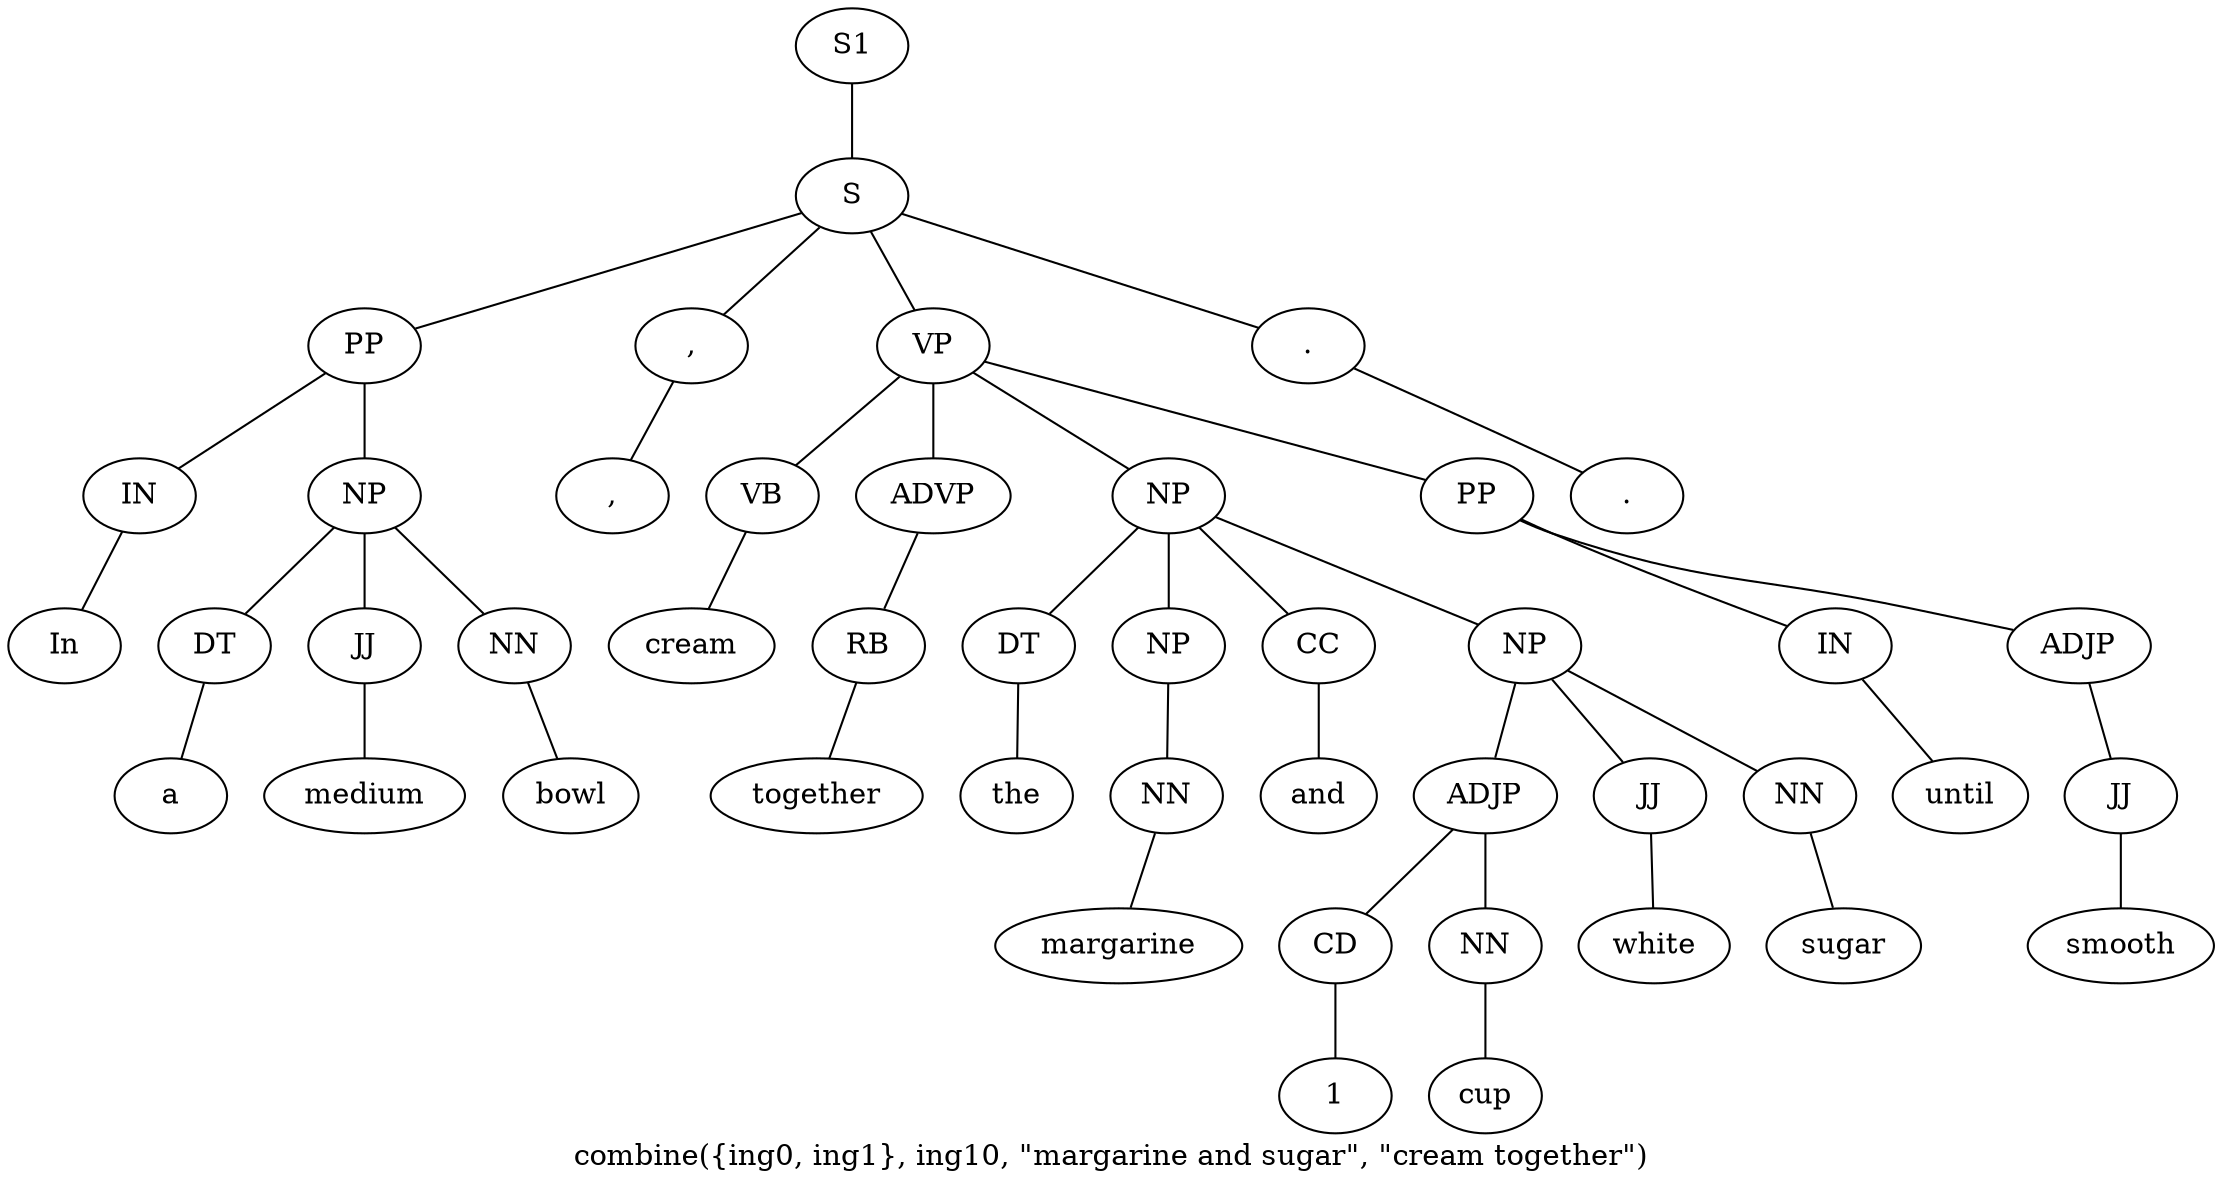 graph SyntaxGraph {
	label = "combine({ing0, ing1}, ing10, \"margarine and sugar\", \"cream together\")";
	Node0 [label="S1"];
	Node1 [label="S"];
	Node2 [label="PP"];
	Node3 [label="IN"];
	Node4 [label="In"];
	Node5 [label="NP"];
	Node6 [label="DT"];
	Node7 [label="a"];
	Node8 [label="JJ"];
	Node9 [label="medium"];
	Node10 [label="NN"];
	Node11 [label="bowl"];
	Node12 [label=","];
	Node13 [label=","];
	Node14 [label="VP"];
	Node15 [label="VB"];
	Node16 [label="cream"];
	Node17 [label="ADVP"];
	Node18 [label="RB"];
	Node19 [label="together"];
	Node20 [label="NP"];
	Node21 [label="DT"];
	Node22 [label="the"];
	Node23 [label="NP"];
	Node24 [label="NN"];
	Node25 [label="margarine"];
	Node26 [label="CC"];
	Node27 [label="and"];
	Node28 [label="NP"];
	Node29 [label="ADJP"];
	Node30 [label="CD"];
	Node31 [label="1"];
	Node32 [label="NN"];
	Node33 [label="cup"];
	Node34 [label="JJ"];
	Node35 [label="white"];
	Node36 [label="NN"];
	Node37 [label="sugar"];
	Node38 [label="PP"];
	Node39 [label="IN"];
	Node40 [label="until"];
	Node41 [label="ADJP"];
	Node42 [label="JJ"];
	Node43 [label="smooth"];
	Node44 [label="."];
	Node45 [label="."];

	Node0 -- Node1;
	Node1 -- Node2;
	Node1 -- Node12;
	Node1 -- Node14;
	Node1 -- Node44;
	Node2 -- Node3;
	Node2 -- Node5;
	Node3 -- Node4;
	Node5 -- Node6;
	Node5 -- Node8;
	Node5 -- Node10;
	Node6 -- Node7;
	Node8 -- Node9;
	Node10 -- Node11;
	Node12 -- Node13;
	Node14 -- Node15;
	Node14 -- Node17;
	Node14 -- Node20;
	Node14 -- Node38;
	Node15 -- Node16;
	Node17 -- Node18;
	Node18 -- Node19;
	Node20 -- Node21;
	Node20 -- Node23;
	Node20 -- Node26;
	Node20 -- Node28;
	Node21 -- Node22;
	Node23 -- Node24;
	Node24 -- Node25;
	Node26 -- Node27;
	Node28 -- Node29;
	Node28 -- Node34;
	Node28 -- Node36;
	Node29 -- Node30;
	Node29 -- Node32;
	Node30 -- Node31;
	Node32 -- Node33;
	Node34 -- Node35;
	Node36 -- Node37;
	Node38 -- Node39;
	Node38 -- Node41;
	Node39 -- Node40;
	Node41 -- Node42;
	Node42 -- Node43;
	Node44 -- Node45;
}